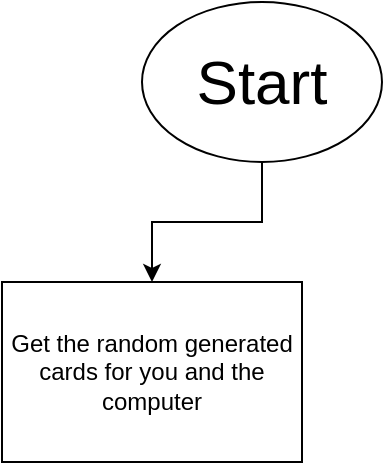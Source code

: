 <mxfile version="22.0.3" type="device">
  <diagram name="Page-1" id="kgB-wETXrCpTs4rMepLz">
    <mxGraphModel dx="1036" dy="606" grid="1" gridSize="10" guides="1" tooltips="1" connect="1" arrows="1" fold="1" page="1" pageScale="1" pageWidth="850" pageHeight="1100" math="0" shadow="0">
      <root>
        <mxCell id="0" />
        <mxCell id="1" parent="0" />
        <mxCell id="F5jeCPqwl80UGBn9z123-3" style="edgeStyle=orthogonalEdgeStyle;rounded=0;orthogonalLoop=1;jettySize=auto;html=1;exitX=0.5;exitY=1;exitDx=0;exitDy=0;entryX=0.5;entryY=0;entryDx=0;entryDy=0;" edge="1" parent="1" source="F5jeCPqwl80UGBn9z123-1" target="F5jeCPqwl80UGBn9z123-2">
          <mxGeometry relative="1" as="geometry" />
        </mxCell>
        <mxCell id="F5jeCPqwl80UGBn9z123-1" value="&lt;font style=&quot;font-size: 31px;&quot;&gt;Start&lt;/font&gt;" style="ellipse;whiteSpace=wrap;html=1;" vertex="1" parent="1">
          <mxGeometry x="370" y="40" width="120" height="80" as="geometry" />
        </mxCell>
        <mxCell id="F5jeCPqwl80UGBn9z123-2" value="Get the random generated cards for you and the computer" style="rounded=0;whiteSpace=wrap;html=1;" vertex="1" parent="1">
          <mxGeometry x="300" y="180" width="150" height="90" as="geometry" />
        </mxCell>
      </root>
    </mxGraphModel>
  </diagram>
</mxfile>
